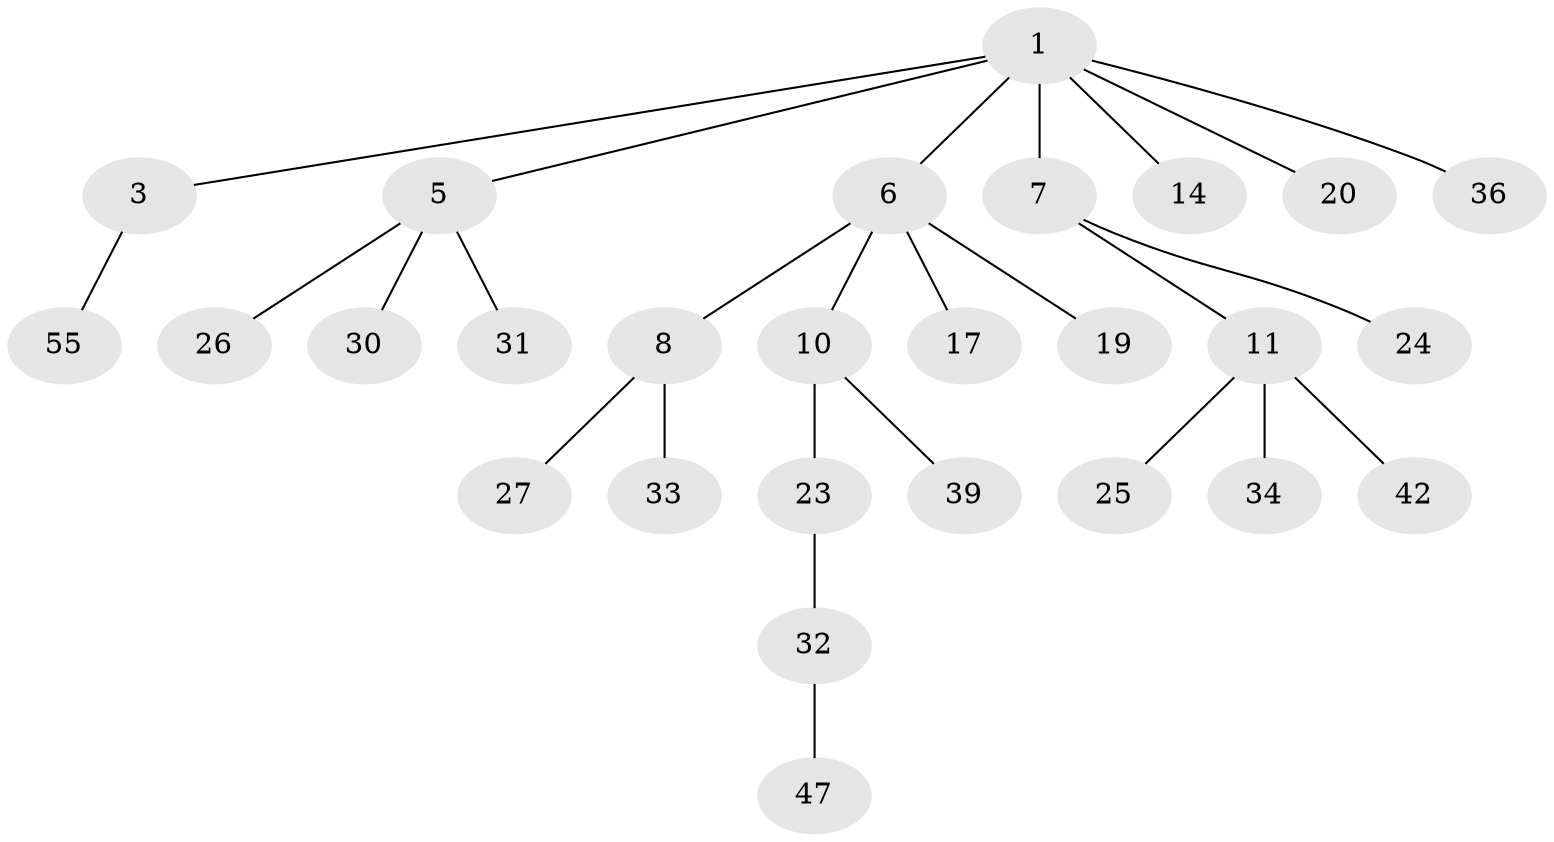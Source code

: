 // original degree distribution, {2: 0.23636363636363636, 4: 0.07272727272727272, 3: 0.12727272727272726, 5: 0.03636363636363636, 7: 0.01818181818181818, 1: 0.509090909090909}
// Generated by graph-tools (version 1.1) at 2025/15/03/09/25 04:15:20]
// undirected, 27 vertices, 26 edges
graph export_dot {
graph [start="1"]
  node [color=gray90,style=filled];
  1 [super="+2+4"];
  3 [super="+37+48"];
  5 [super="+12+16"];
  6 [super="+41+50"];
  7;
  8 [super="+15"];
  10 [super="+22+18+13"];
  11;
  14 [super="+53"];
  17;
  19;
  20;
  23 [super="+28"];
  24;
  25 [super="+29"];
  26 [super="+35"];
  27 [super="+45"];
  30;
  31;
  32;
  33;
  34;
  36 [super="+51+38"];
  39;
  42 [super="+43"];
  47;
  55;
  1 -- 3;
  1 -- 20;
  1 -- 6;
  1 -- 36;
  1 -- 5;
  1 -- 7;
  1 -- 14;
  3 -- 55;
  5 -- 26;
  5 -- 30;
  5 -- 31;
  6 -- 8;
  6 -- 10;
  6 -- 17;
  6 -- 19;
  7 -- 11;
  7 -- 24;
  8 -- 27;
  8 -- 33;
  10 -- 23;
  10 -- 39;
  11 -- 25;
  11 -- 34;
  11 -- 42;
  23 -- 32;
  32 -- 47;
}
